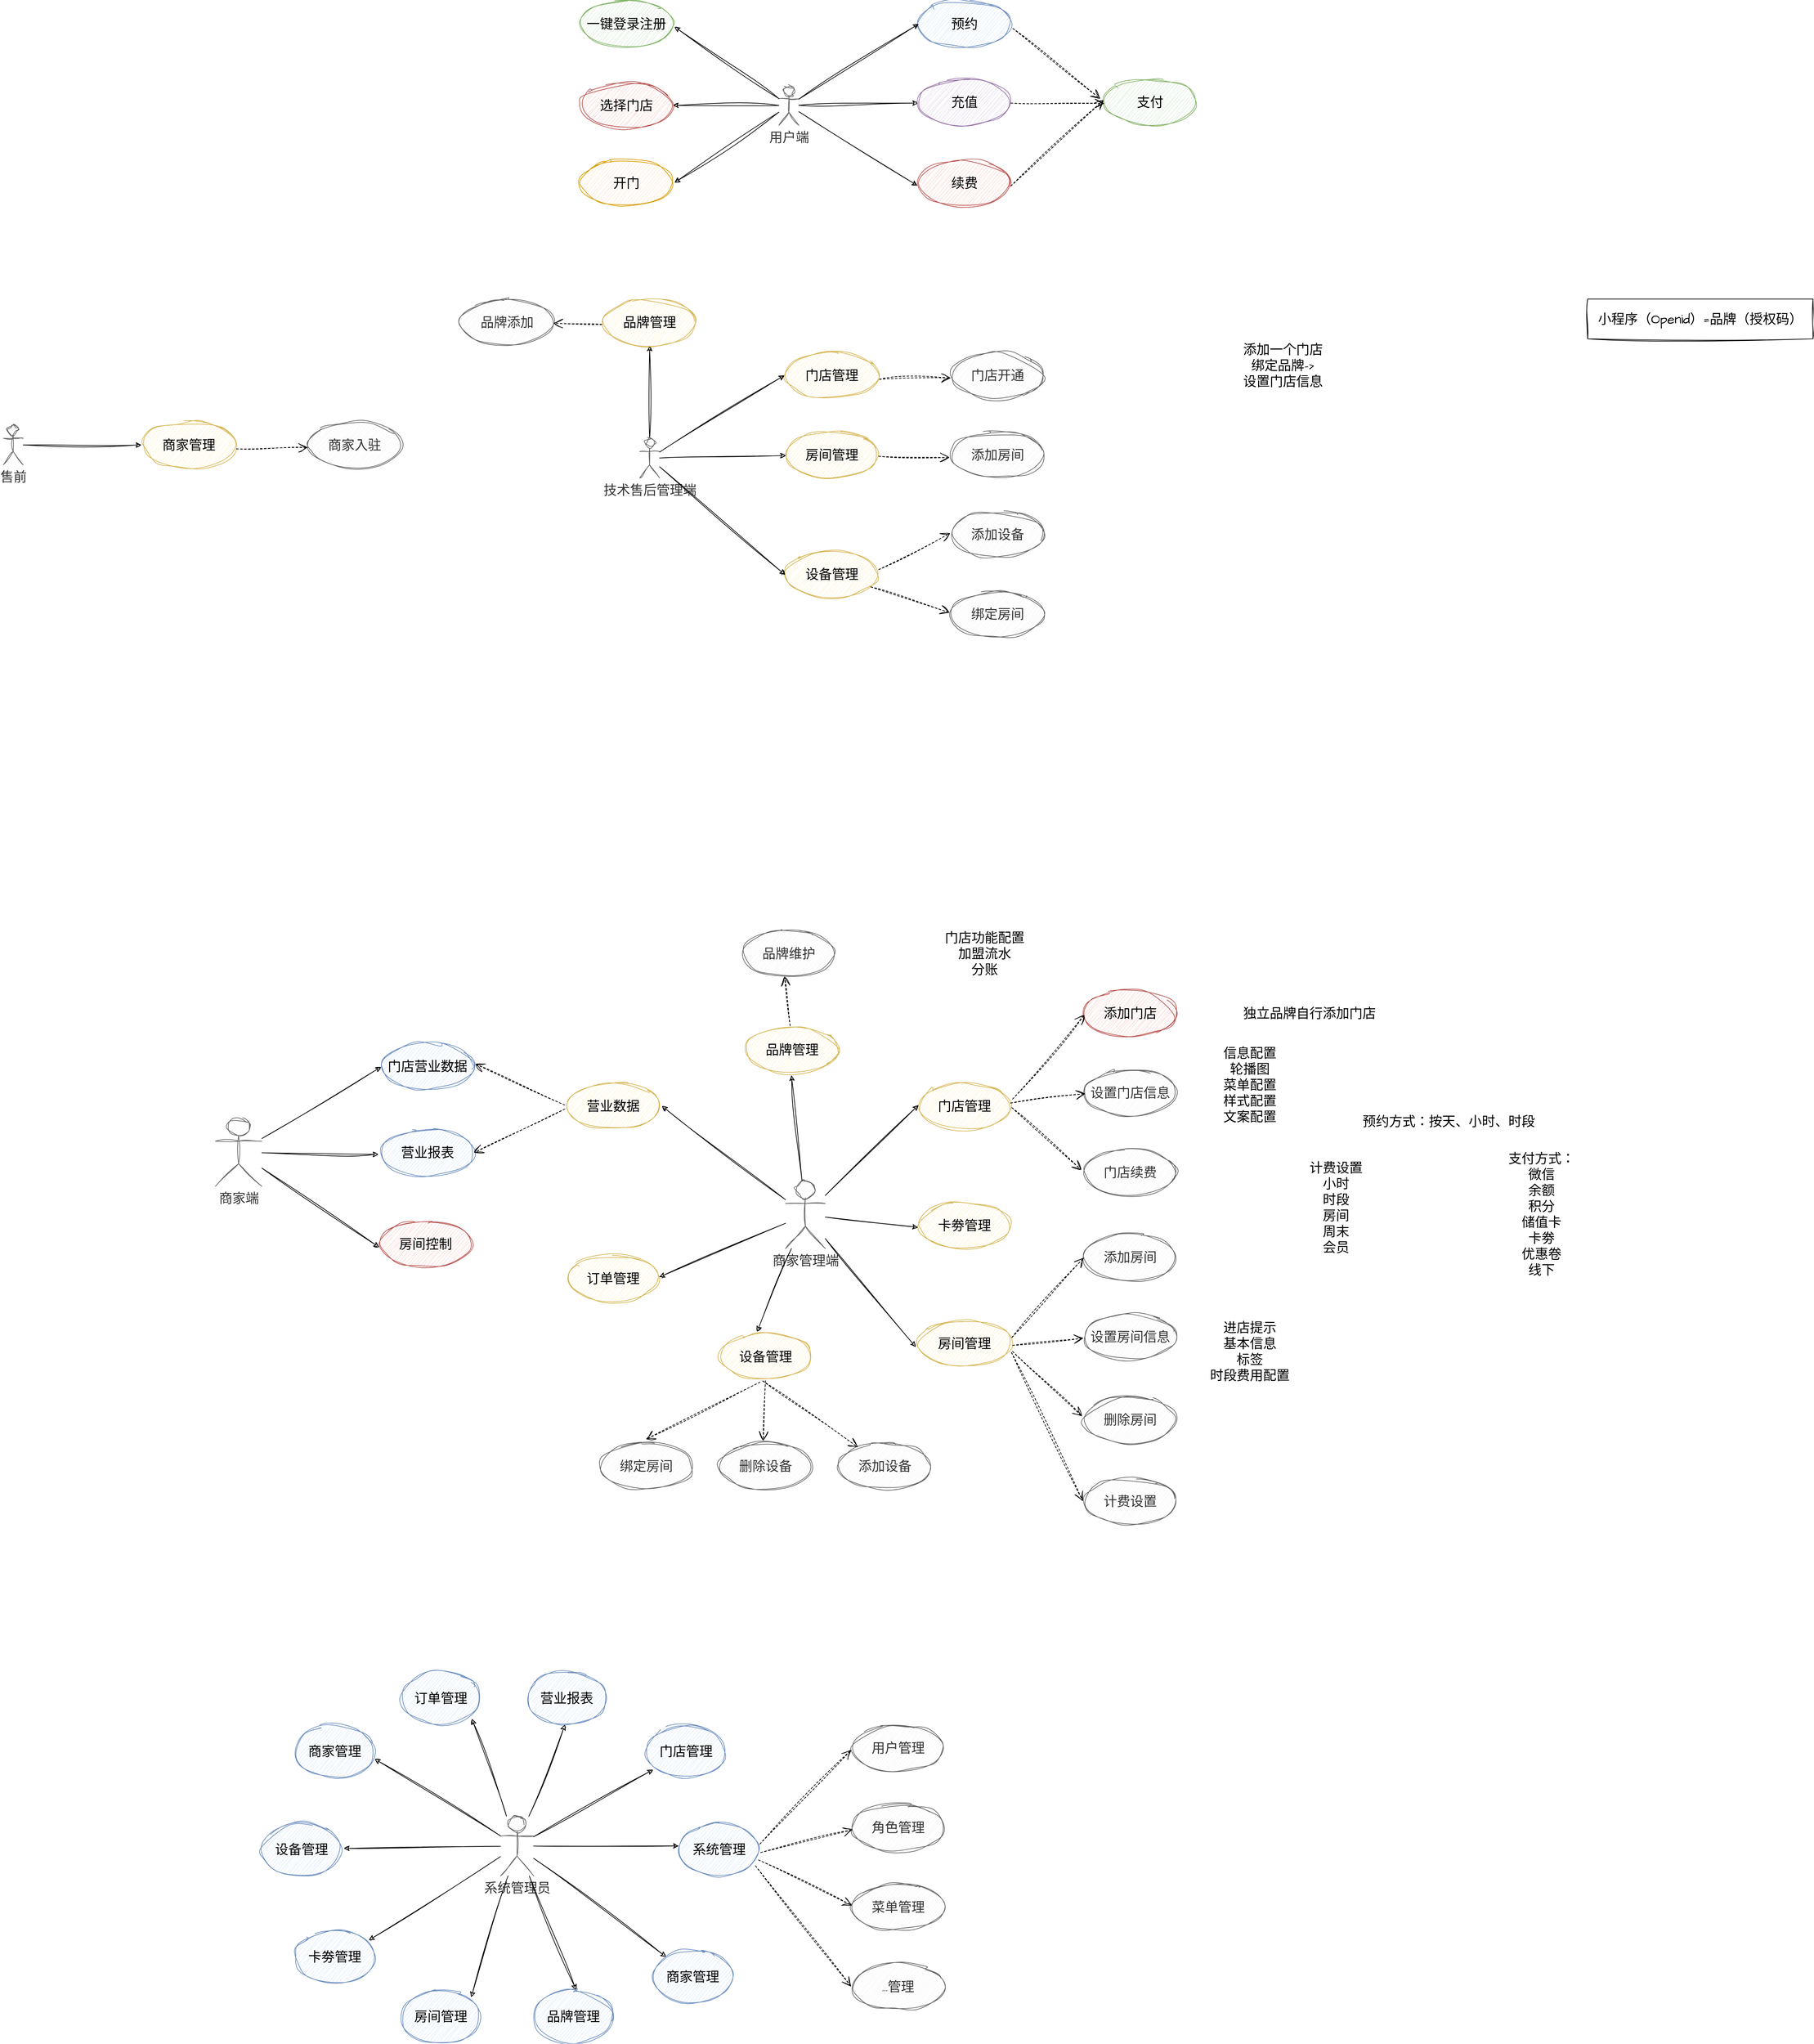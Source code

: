 <mxfile version="22.1.15" type="device">
  <diagram name="第 1 页" id="8raenebxMZbXHB4DPFVJ">
    <mxGraphModel dx="2892" dy="850" grid="1" gridSize="10" guides="1" tooltips="1" connect="0" arrows="1" fold="1" page="1" pageScale="1" pageWidth="827" pageHeight="1169" background="#ffffff" math="0" shadow="0">
      <root>
        <mxCell id="0" />
        <mxCell id="1" parent="0" />
        <mxCell id="zBp83v5MwMUTdgpoldUR-12" style="rounded=0;sketch=1;hachureGap=4;jiggle=2;curveFitting=1;orthogonalLoop=1;jettySize=auto;html=1;fontFamily=Architects Daughter;fontSource=https%3A%2F%2Ffonts.googleapis.com%2Fcss%3Ffamily%3DArchitects%2BDaughter;fontSize=16;" parent="1" source="zBp83v5MwMUTdgpoldUR-3" target="zBp83v5MwMUTdgpoldUR-7" edge="1">
          <mxGeometry relative="1" as="geometry" />
        </mxCell>
        <mxCell id="zBp83v5MwMUTdgpoldUR-65" style="edgeStyle=orthogonalEdgeStyle;rounded=0;sketch=1;hachureGap=4;jiggle=2;curveFitting=1;orthogonalLoop=1;jettySize=auto;html=1;fontFamily=Architects Daughter;fontSource=https%3A%2F%2Ffonts.googleapis.com%2Fcss%3Ffamily%3DArchitects%2BDaughter;fontSize=16;" parent="1" source="zBp83v5MwMUTdgpoldUR-3" target="zBp83v5MwMUTdgpoldUR-64" edge="1">
          <mxGeometry relative="1" as="geometry" />
        </mxCell>
        <mxCell id="zBp83v5MwMUTdgpoldUR-3" value="用户端" style="shape=umlActor;verticalLabelPosition=bottom;verticalAlign=top;html=1;sketch=1;hachureGap=4;jiggle=2;curveFitting=1;fontFamily=Architects Daughter;fontSource=https%3A%2F%2Ffonts.googleapis.com%2Fcss%3Ffamily%3DArchitects%2BDaughter;fontSize=20;fillColor=#f5f5f5;fontColor=#333333;strokeColor=#666666;" parent="1" vertex="1">
          <mxGeometry x="120" y="358" width="30" height="60" as="geometry" />
        </mxCell>
        <mxCell id="zBp83v5MwMUTdgpoldUR-6" value="预约" style="ellipse;whiteSpace=wrap;html=1;sketch=1;hachureGap=4;jiggle=2;curveFitting=1;fontFamily=Architects Daughter;fontSource=https%3A%2F%2Ffonts.googleapis.com%2Fcss%3Ffamily%3DArchitects%2BDaughter;fontSize=20;fillColor=#dae8fc;strokeColor=#6c8ebf;" parent="1" vertex="1">
          <mxGeometry x="330" y="230" width="140" height="70" as="geometry" />
        </mxCell>
        <mxCell id="zBp83v5MwMUTdgpoldUR-7" value="充值" style="ellipse;whiteSpace=wrap;html=1;sketch=1;hachureGap=4;jiggle=2;curveFitting=1;fontFamily=Architects Daughter;fontSource=https%3A%2F%2Ffonts.googleapis.com%2Fcss%3Ffamily%3DArchitects%2BDaughter;fontSize=20;fillColor=#e1d5e7;strokeColor=#9673a6;" parent="1" vertex="1">
          <mxGeometry x="330" y="348" width="140" height="70" as="geometry" />
        </mxCell>
        <mxCell id="zBp83v5MwMUTdgpoldUR-8" value="开门" style="ellipse;whiteSpace=wrap;html=1;sketch=1;hachureGap=4;jiggle=2;curveFitting=1;fontFamily=Architects Daughter;fontSource=https%3A%2F%2Ffonts.googleapis.com%2Fcss%3Ffamily%3DArchitects%2BDaughter;fontSize=20;fillColor=#ffe6cc;strokeColor=#d79b00;" parent="1" vertex="1">
          <mxGeometry x="-180" y="470" width="140" height="70" as="geometry" />
        </mxCell>
        <mxCell id="zBp83v5MwMUTdgpoldUR-9" value="续费" style="ellipse;whiteSpace=wrap;html=1;sketch=1;hachureGap=4;jiggle=2;curveFitting=1;fontFamily=Architects Daughter;fontSource=https%3A%2F%2Ffonts.googleapis.com%2Fcss%3Ffamily%3DArchitects%2BDaughter;fontSize=20;fillColor=#f8cecc;strokeColor=#b85450;" parent="1" vertex="1">
          <mxGeometry x="330" y="470" width="140" height="70" as="geometry" />
        </mxCell>
        <mxCell id="zBp83v5MwMUTdgpoldUR-10" value="支付" style="ellipse;whiteSpace=wrap;html=1;sketch=1;hachureGap=4;jiggle=2;curveFitting=1;fontFamily=Architects Daughter;fontSource=https%3A%2F%2Ffonts.googleapis.com%2Fcss%3Ffamily%3DArchitects%2BDaughter;fontSize=20;fillColor=#d5e8d4;strokeColor=#82b366;" parent="1" vertex="1">
          <mxGeometry x="610" y="348" width="140" height="70" as="geometry" />
        </mxCell>
        <mxCell id="zBp83v5MwMUTdgpoldUR-11" style="rounded=0;sketch=1;hachureGap=4;jiggle=2;curveFitting=1;orthogonalLoop=1;jettySize=auto;html=1;entryX=0.007;entryY=0.5;entryDx=0;entryDy=0;entryPerimeter=0;fontFamily=Architects Daughter;fontSource=https%3A%2F%2Ffonts.googleapis.com%2Fcss%3Ffamily%3DArchitects%2BDaughter;fontSize=16;" parent="1" source="zBp83v5MwMUTdgpoldUR-3" target="zBp83v5MwMUTdgpoldUR-6" edge="1">
          <mxGeometry relative="1" as="geometry" />
        </mxCell>
        <mxCell id="zBp83v5MwMUTdgpoldUR-13" style="rounded=0;sketch=1;hachureGap=4;jiggle=2;curveFitting=1;orthogonalLoop=1;jettySize=auto;html=1;entryX=1.018;entryY=0.493;entryDx=0;entryDy=0;entryPerimeter=0;fontFamily=Architects Daughter;fontSource=https%3A%2F%2Ffonts.googleapis.com%2Fcss%3Ffamily%3DArchitects%2BDaughter;fontSize=16;" parent="1" source="zBp83v5MwMUTdgpoldUR-3" target="zBp83v5MwMUTdgpoldUR-8" edge="1">
          <mxGeometry relative="1" as="geometry" />
        </mxCell>
        <mxCell id="zBp83v5MwMUTdgpoldUR-14" style="rounded=0;sketch=1;hachureGap=4;jiggle=2;curveFitting=1;orthogonalLoop=1;jettySize=auto;html=1;entryX=-0.007;entryY=0.557;entryDx=0;entryDy=0;entryPerimeter=0;fontFamily=Architects Daughter;fontSource=https%3A%2F%2Ffonts.googleapis.com%2Fcss%3Ffamily%3DArchitects%2BDaughter;fontSize=16;" parent="1" source="zBp83v5MwMUTdgpoldUR-3" target="zBp83v5MwMUTdgpoldUR-9" edge="1">
          <mxGeometry relative="1" as="geometry" />
        </mxCell>
        <mxCell id="zBp83v5MwMUTdgpoldUR-15" value="" style="endArrow=open;endSize=12;dashed=1;html=1;rounded=0;sketch=1;hachureGap=4;jiggle=2;curveFitting=1;fontFamily=Architects Daughter;fontSource=https%3A%2F%2Ffonts.googleapis.com%2Fcss%3Ffamily%3DArchitects%2BDaughter;fontSize=16;entryX=-0.036;entryY=0.429;entryDx=0;entryDy=0;entryPerimeter=0;exitX=1.021;exitY=0.6;exitDx=0;exitDy=0;exitPerimeter=0;" parent="1" source="zBp83v5MwMUTdgpoldUR-6" target="zBp83v5MwMUTdgpoldUR-10" edge="1">
          <mxGeometry width="160" relative="1" as="geometry">
            <mxPoint x="480" y="160" as="sourcePoint" />
            <mxPoint x="630" y="150" as="targetPoint" />
          </mxGeometry>
        </mxCell>
        <mxCell id="zBp83v5MwMUTdgpoldUR-17" value="" style="endArrow=open;endSize=12;dashed=1;html=1;rounded=0;sketch=1;hachureGap=4;jiggle=2;curveFitting=1;fontFamily=Architects Daughter;fontSource=https%3A%2F%2Ffonts.googleapis.com%2Fcss%3Ffamily%3DArchitects%2BDaughter;fontSize=16;entryX=0.007;entryY=0.529;entryDx=0;entryDy=0;entryPerimeter=0;" parent="1" target="zBp83v5MwMUTdgpoldUR-10" edge="1">
          <mxGeometry width="160" relative="1" as="geometry">
            <mxPoint x="470" y="384.5" as="sourcePoint" />
            <mxPoint x="580" y="260" as="targetPoint" />
          </mxGeometry>
        </mxCell>
        <mxCell id="zBp83v5MwMUTdgpoldUR-18" value="一键登录注册" style="ellipse;whiteSpace=wrap;html=1;sketch=1;hachureGap=4;jiggle=2;curveFitting=1;fontFamily=Architects Daughter;fontSource=https%3A%2F%2Ffonts.googleapis.com%2Fcss%3Ffamily%3DArchitects%2BDaughter;fontSize=20;fillColor=#d5e8d4;strokeColor=#82b366;" parent="1" vertex="1">
          <mxGeometry x="-180" y="230" width="140" height="70" as="geometry" />
        </mxCell>
        <mxCell id="zBp83v5MwMUTdgpoldUR-19" style="rounded=0;sketch=1;hachureGap=4;jiggle=2;curveFitting=1;orthogonalLoop=1;jettySize=auto;html=1;entryX=1.018;entryY=0.564;entryDx=0;entryDy=0;entryPerimeter=0;fontFamily=Architects Daughter;fontSource=https%3A%2F%2Ffonts.googleapis.com%2Fcss%3Ffamily%3DArchitects%2BDaughter;fontSize=16;" parent="1" source="zBp83v5MwMUTdgpoldUR-3" target="zBp83v5MwMUTdgpoldUR-18" edge="1">
          <mxGeometry relative="1" as="geometry" />
        </mxCell>
        <mxCell id="zBp83v5MwMUTdgpoldUR-20" value="" style="endArrow=open;endSize=12;dashed=1;html=1;rounded=0;sketch=1;hachureGap=4;jiggle=2;curveFitting=1;fontFamily=Architects Daughter;fontSource=https%3A%2F%2Ffonts.googleapis.com%2Fcss%3Ffamily%3DArchitects%2BDaughter;fontSize=16;entryX=0;entryY=0.457;entryDx=0;entryDy=0;entryPerimeter=0;" parent="1" target="zBp83v5MwMUTdgpoldUR-10" edge="1">
          <mxGeometry width="160" relative="1" as="geometry">
            <mxPoint x="470" y="509.5" as="sourcePoint" />
            <mxPoint x="601" y="440" as="targetPoint" />
          </mxGeometry>
        </mxCell>
        <mxCell id="zBp83v5MwMUTdgpoldUR-23" value="商家端" style="shape=umlActor;verticalLabelPosition=bottom;verticalAlign=top;html=1;sketch=1;hachureGap=4;jiggle=2;curveFitting=1;fontFamily=Architects Daughter;fontSource=https%3A%2F%2Ffonts.googleapis.com%2Fcss%3Ffamily%3DArchitects%2BDaughter;fontSize=20;fillColor=#f5f5f5;fontColor=#333333;strokeColor=#666666;" parent="1" vertex="1">
          <mxGeometry x="-730" y="1916" width="70" height="102" as="geometry" />
        </mxCell>
        <mxCell id="5fDDdlRVlFWuMGhj4j6F-64" style="edgeStyle=orthogonalEdgeStyle;rounded=0;sketch=1;hachureGap=4;jiggle=2;curveFitting=1;orthogonalLoop=1;jettySize=auto;html=1;fontFamily=Architects Daughter;fontSource=https%3A%2F%2Ffonts.googleapis.com%2Fcss%3Ffamily%3DArchitects%2BDaughter;fontSize=16;" edge="1" parent="1" source="zBp83v5MwMUTdgpoldUR-24" target="5fDDdlRVlFWuMGhj4j6F-63">
          <mxGeometry relative="1" as="geometry" />
        </mxCell>
        <mxCell id="zBp83v5MwMUTdgpoldUR-24" value="技术售后管理端" style="shape=umlActor;verticalLabelPosition=bottom;verticalAlign=top;html=1;sketch=1;hachureGap=4;jiggle=2;curveFitting=1;fontFamily=Architects Daughter;fontSource=https%3A%2F%2Ffonts.googleapis.com%2Fcss%3Ffamily%3DArchitects%2BDaughter;fontSize=20;fillColor=#f5f5f5;fontColor=#333333;strokeColor=#666666;" parent="1" vertex="1">
          <mxGeometry x="-90" y="890" width="30" height="60" as="geometry" />
        </mxCell>
        <mxCell id="zBp83v5MwMUTdgpoldUR-27" value="房间管理" style="ellipse;whiteSpace=wrap;html=1;sketch=1;hachureGap=4;jiggle=2;curveFitting=1;fontFamily=Architects Daughter;fontSource=https%3A%2F%2Ffonts.googleapis.com%2Fcss%3Ffamily%3DArchitects%2BDaughter;fontSize=20;fillColor=#fff2cc;strokeColor=#d6b656;" parent="1" vertex="1">
          <mxGeometry x="130" y="880" width="140" height="70" as="geometry" />
        </mxCell>
        <mxCell id="zBp83v5MwMUTdgpoldUR-28" value="门店管理" style="ellipse;whiteSpace=wrap;html=1;sketch=1;hachureGap=4;jiggle=2;curveFitting=1;fontFamily=Architects Daughter;fontSource=https%3A%2F%2Ffonts.googleapis.com%2Fcss%3Ffamily%3DArchitects%2BDaughter;fontSize=20;fillColor=#fff2cc;strokeColor=#d6b656;" parent="1" vertex="1">
          <mxGeometry x="130" y="760" width="140" height="70" as="geometry" />
        </mxCell>
        <mxCell id="zBp83v5MwMUTdgpoldUR-29" value="设备管理" style="ellipse;whiteSpace=wrap;html=1;sketch=1;hachureGap=4;jiggle=2;curveFitting=1;fontFamily=Architects Daughter;fontSource=https%3A%2F%2Ffonts.googleapis.com%2Fcss%3Ffamily%3DArchitects%2BDaughter;fontSize=20;fillColor=#fff2cc;strokeColor=#d6b656;" parent="1" vertex="1">
          <mxGeometry x="130" y="1060" width="140" height="70" as="geometry" />
        </mxCell>
        <mxCell id="zBp83v5MwMUTdgpoldUR-36" value="门店开通" style="ellipse;whiteSpace=wrap;html=1;sketch=1;hachureGap=4;jiggle=2;curveFitting=1;fontFamily=Architects Daughter;fontSource=https%3A%2F%2Ffonts.googleapis.com%2Fcss%3Ffamily%3DArchitects%2BDaughter;fontSize=20;fillColor=#f5f5f5;strokeColor=#666666;fontColor=#333333;" parent="1" vertex="1">
          <mxGeometry x="380" y="760" width="140" height="70" as="geometry" />
        </mxCell>
        <mxCell id="zBp83v5MwMUTdgpoldUR-40" value="添加房间" style="ellipse;whiteSpace=wrap;html=1;sketch=1;hachureGap=4;jiggle=2;curveFitting=1;fontFamily=Architects Daughter;fontSource=https%3A%2F%2Ffonts.googleapis.com%2Fcss%3Ffamily%3DArchitects%2BDaughter;fontSize=20;fillColor=#f5f5f5;strokeColor=#666666;fontColor=#333333;" parent="1" vertex="1">
          <mxGeometry x="380" y="880" width="140" height="70" as="geometry" />
        </mxCell>
        <mxCell id="zBp83v5MwMUTdgpoldUR-43" value="添加设备" style="ellipse;whiteSpace=wrap;html=1;sketch=1;hachureGap=4;jiggle=2;curveFitting=1;fontFamily=Architects Daughter;fontSource=https%3A%2F%2Ffonts.googleapis.com%2Fcss%3Ffamily%3DArchitects%2BDaughter;fontSize=20;fillColor=#f5f5f5;strokeColor=#666666;fontColor=#333333;" parent="1" vertex="1">
          <mxGeometry x="380" y="1000" width="140" height="70" as="geometry" />
        </mxCell>
        <mxCell id="zBp83v5MwMUTdgpoldUR-44" value="绑定房间" style="ellipse;whiteSpace=wrap;html=1;sketch=1;hachureGap=4;jiggle=2;curveFitting=1;fontFamily=Architects Daughter;fontSource=https%3A%2F%2Ffonts.googleapis.com%2Fcss%3Ffamily%3DArchitects%2BDaughter;fontSize=20;fillColor=#f5f5f5;strokeColor=#666666;fontColor=#333333;" parent="1" vertex="1">
          <mxGeometry x="380" y="1120" width="140" height="70" as="geometry" />
        </mxCell>
        <mxCell id="zBp83v5MwMUTdgpoldUR-45" value="" style="endArrow=open;endSize=12;dashed=1;html=1;rounded=0;sketch=1;hachureGap=4;jiggle=2;curveFitting=1;fontFamily=Architects Daughter;fontSource=https%3A%2F%2Ffonts.googleapis.com%2Fcss%3Ffamily%3DArchitects%2BDaughter;fontSize=16;entryX=-0.004;entryY=0.557;entryDx=0;entryDy=0;entryPerimeter=0;exitX=1.011;exitY=0.586;exitDx=0;exitDy=0;exitPerimeter=0;" parent="1" source="zBp83v5MwMUTdgpoldUR-28" target="zBp83v5MwMUTdgpoldUR-36" edge="1">
          <mxGeometry width="160" relative="1" as="geometry">
            <mxPoint x="270" y="797" as="sourcePoint" />
            <mxPoint x="402" y="903" as="targetPoint" />
          </mxGeometry>
        </mxCell>
        <mxCell id="zBp83v5MwMUTdgpoldUR-46" value="" style="endArrow=open;endSize=12;dashed=1;html=1;rounded=0;sketch=1;hachureGap=4;jiggle=2;curveFitting=1;fontFamily=Architects Daughter;fontSource=https%3A%2F%2Ffonts.googleapis.com%2Fcss%3Ffamily%3DArchitects%2BDaughter;fontSize=16;entryX=-0.018;entryY=0.557;entryDx=0;entryDy=0;entryPerimeter=0;exitX=1.004;exitY=0.529;exitDx=0;exitDy=0;exitPerimeter=0;" parent="1" source="zBp83v5MwMUTdgpoldUR-27" target="zBp83v5MwMUTdgpoldUR-40" edge="1">
          <mxGeometry width="160" relative="1" as="geometry">
            <mxPoint x="280" y="900" as="sourcePoint" />
            <mxPoint x="377" y="914" as="targetPoint" />
          </mxGeometry>
        </mxCell>
        <mxCell id="zBp83v5MwMUTdgpoldUR-47" value="" style="endArrow=open;endSize=12;dashed=1;html=1;rounded=0;sketch=1;hachureGap=4;jiggle=2;curveFitting=1;fontFamily=Architects Daughter;fontSource=https%3A%2F%2Ffonts.googleapis.com%2Fcss%3Ffamily%3DArchitects%2BDaughter;fontSize=16;entryX=-0.011;entryY=0.471;entryDx=0;entryDy=0;entryPerimeter=0;exitX=1.004;exitY=0.4;exitDx=0;exitDy=0;exitPerimeter=0;" parent="1" source="zBp83v5MwMUTdgpoldUR-29" target="zBp83v5MwMUTdgpoldUR-43" edge="1">
          <mxGeometry width="160" relative="1" as="geometry">
            <mxPoint x="281" y="927" as="sourcePoint" />
            <mxPoint x="387" y="929" as="targetPoint" />
          </mxGeometry>
        </mxCell>
        <mxCell id="zBp83v5MwMUTdgpoldUR-48" value="" style="endArrow=open;endSize=12;dashed=1;html=1;rounded=0;sketch=1;hachureGap=4;jiggle=2;curveFitting=1;fontFamily=Architects Daughter;fontSource=https%3A%2F%2Ffonts.googleapis.com%2Fcss%3Ffamily%3DArchitects%2BDaughter;fontSize=16;entryX=-0.018;entryY=0.471;entryDx=0;entryDy=0;entryPerimeter=0;" parent="1" source="zBp83v5MwMUTdgpoldUR-29" target="zBp83v5MwMUTdgpoldUR-44" edge="1">
          <mxGeometry width="160" relative="1" as="geometry">
            <mxPoint x="281" y="1098" as="sourcePoint" />
            <mxPoint x="388" y="1043" as="targetPoint" />
          </mxGeometry>
        </mxCell>
        <mxCell id="zBp83v5MwMUTdgpoldUR-49" style="rounded=0;sketch=1;hachureGap=4;jiggle=2;curveFitting=1;orthogonalLoop=1;jettySize=auto;html=1;entryX=-0.011;entryY=0.5;entryDx=0;entryDy=0;entryPerimeter=0;fontFamily=Architects Daughter;fontSource=https%3A%2F%2Ffonts.googleapis.com%2Fcss%3Ffamily%3DArchitects%2BDaughter;fontSize=16;" parent="1" source="zBp83v5MwMUTdgpoldUR-24" target="zBp83v5MwMUTdgpoldUR-28" edge="1">
          <mxGeometry relative="1" as="geometry" />
        </mxCell>
        <mxCell id="zBp83v5MwMUTdgpoldUR-50" style="rounded=0;sketch=1;hachureGap=4;jiggle=2;curveFitting=1;orthogonalLoop=1;jettySize=auto;html=1;entryX=0.004;entryY=0.514;entryDx=0;entryDy=0;entryPerimeter=0;fontFamily=Architects Daughter;fontSource=https%3A%2F%2Ffonts.googleapis.com%2Fcss%3Ffamily%3DArchitects%2BDaughter;fontSize=16;" parent="1" source="zBp83v5MwMUTdgpoldUR-24" target="zBp83v5MwMUTdgpoldUR-27" edge="1">
          <mxGeometry relative="1" as="geometry" />
        </mxCell>
        <mxCell id="zBp83v5MwMUTdgpoldUR-51" style="rounded=0;sketch=1;hachureGap=4;jiggle=2;curveFitting=1;orthogonalLoop=1;jettySize=auto;html=1;entryX=-0.004;entryY=0.514;entryDx=0;entryDy=0;entryPerimeter=0;fontFamily=Architects Daughter;fontSource=https%3A%2F%2Ffonts.googleapis.com%2Fcss%3Ffamily%3DArchitects%2BDaughter;fontSize=16;" parent="1" source="zBp83v5MwMUTdgpoldUR-24" target="zBp83v5MwMUTdgpoldUR-29" edge="1">
          <mxGeometry relative="1" as="geometry" />
        </mxCell>
        <mxCell id="zBp83v5MwMUTdgpoldUR-55" value="房间管理" style="ellipse;whiteSpace=wrap;html=1;sketch=1;hachureGap=4;jiggle=2;curveFitting=1;fontFamily=Architects Daughter;fontSource=https%3A%2F%2Ffonts.googleapis.com%2Fcss%3Ffamily%3DArchitects%2BDaughter;fontSize=20;fillColor=#fff2cc;strokeColor=#d6b656;" parent="1" vertex="1">
          <mxGeometry x="330" y="2220" width="140" height="70" as="geometry" />
        </mxCell>
        <mxCell id="zBp83v5MwMUTdgpoldUR-56" value="门店管理" style="ellipse;whiteSpace=wrap;html=1;sketch=1;hachureGap=4;jiggle=2;curveFitting=1;fontFamily=Architects Daughter;fontSource=https%3A%2F%2Ffonts.googleapis.com%2Fcss%3Ffamily%3DArchitects%2BDaughter;fontSize=20;fillColor=#fff2cc;strokeColor=#d6b656;" parent="1" vertex="1">
          <mxGeometry x="330" y="1862" width="140" height="70" as="geometry" />
        </mxCell>
        <mxCell id="zBp83v5MwMUTdgpoldUR-58" value="设置门店信息" style="ellipse;whiteSpace=wrap;html=1;sketch=1;hachureGap=4;jiggle=2;curveFitting=1;fontFamily=Architects Daughter;fontSource=https%3A%2F%2Ffonts.googleapis.com%2Fcss%3Ffamily%3DArchitects%2BDaughter;fontSize=20;fillColor=#f5f5f5;strokeColor=#666666;fontColor=#333333;" parent="1" vertex="1">
          <mxGeometry x="580" y="1842" width="140" height="70" as="geometry" />
        </mxCell>
        <mxCell id="zBp83v5MwMUTdgpoldUR-59" value="门店续费" style="ellipse;whiteSpace=wrap;html=1;sketch=1;hachureGap=4;jiggle=2;curveFitting=1;fontFamily=Architects Daughter;fontSource=https%3A%2F%2Ffonts.googleapis.com%2Fcss%3Ffamily%3DArchitects%2BDaughter;fontSize=20;fillColor=#f5f5f5;strokeColor=#666666;fontColor=#333333;" parent="1" vertex="1">
          <mxGeometry x="580" y="1962" width="140" height="70" as="geometry" />
        </mxCell>
        <mxCell id="zBp83v5MwMUTdgpoldUR-60" value="添加房间" style="ellipse;whiteSpace=wrap;html=1;sketch=1;hachureGap=4;jiggle=2;curveFitting=1;fontFamily=Architects Daughter;fontSource=https%3A%2F%2Ffonts.googleapis.com%2Fcss%3Ffamily%3DArchitects%2BDaughter;fontSize=20;fillColor=#f5f5f5;strokeColor=#666666;fontColor=#333333;" parent="1" vertex="1">
          <mxGeometry x="580" y="2090" width="140" height="70" as="geometry" />
        </mxCell>
        <mxCell id="zBp83v5MwMUTdgpoldUR-61" value="删除房间" style="ellipse;whiteSpace=wrap;html=1;sketch=1;hachureGap=4;jiggle=2;curveFitting=1;fontFamily=Architects Daughter;fontSource=https%3A%2F%2Ffonts.googleapis.com%2Fcss%3Ffamily%3DArchitects%2BDaughter;fontSize=20;fillColor=#f5f5f5;strokeColor=#666666;fontColor=#333333;" parent="1" vertex="1">
          <mxGeometry x="580" y="2335" width="140" height="70" as="geometry" />
        </mxCell>
        <mxCell id="zBp83v5MwMUTdgpoldUR-62" value="设置房间信息" style="ellipse;whiteSpace=wrap;html=1;sketch=1;hachureGap=4;jiggle=2;curveFitting=1;fontFamily=Architects Daughter;fontSource=https%3A%2F%2Ffonts.googleapis.com%2Fcss%3Ffamily%3DArchitects%2BDaughter;fontSize=20;fillColor=#f5f5f5;strokeColor=#666666;fontColor=#333333;" parent="1" vertex="1">
          <mxGeometry x="580" y="2210" width="140" height="70" as="geometry" />
        </mxCell>
        <mxCell id="zBp83v5MwMUTdgpoldUR-63" value="营业数据" style="ellipse;whiteSpace=wrap;html=1;sketch=1;hachureGap=4;jiggle=2;curveFitting=1;fontFamily=Architects Daughter;fontSource=https%3A%2F%2Ffonts.googleapis.com%2Fcss%3Ffamily%3DArchitects%2BDaughter;fontSize=20;fillColor=#fff2cc;strokeColor=#d6b656;" parent="1" vertex="1">
          <mxGeometry x="-200" y="1862" width="140" height="70" as="geometry" />
        </mxCell>
        <mxCell id="zBp83v5MwMUTdgpoldUR-64" value="选择门店" style="ellipse;whiteSpace=wrap;html=1;sketch=1;hachureGap=4;jiggle=2;curveFitting=1;fontFamily=Architects Daughter;fontSource=https%3A%2F%2Ffonts.googleapis.com%2Fcss%3Ffamily%3DArchitects%2BDaughter;fontSize=20;fillColor=#f8cecc;strokeColor=#b85450;" parent="1" vertex="1">
          <mxGeometry x="-180" y="353" width="140" height="70" as="geometry" />
        </mxCell>
        <mxCell id="zBp83v5MwMUTdgpoldUR-66" value="设备管理" style="ellipse;whiteSpace=wrap;html=1;sketch=1;hachureGap=4;jiggle=2;curveFitting=1;fontFamily=Architects Daughter;fontSource=https%3A%2F%2Ffonts.googleapis.com%2Fcss%3Ffamily%3DArchitects%2BDaughter;fontSize=20;fillColor=#fff2cc;strokeColor=#d6b656;" parent="1" vertex="1">
          <mxGeometry x="30" y="2240" width="140" height="70" as="geometry" />
        </mxCell>
        <mxCell id="zBp83v5MwMUTdgpoldUR-67" value="添加设备" style="ellipse;whiteSpace=wrap;html=1;sketch=1;hachureGap=4;jiggle=2;curveFitting=1;fontFamily=Architects Daughter;fontSource=https%3A%2F%2Ffonts.googleapis.com%2Fcss%3Ffamily%3DArchitects%2BDaughter;fontSize=20;fillColor=#f5f5f5;strokeColor=#666666;fontColor=#333333;" parent="1" vertex="1">
          <mxGeometry x="210" y="2405" width="140" height="70" as="geometry" />
        </mxCell>
        <mxCell id="zBp83v5MwMUTdgpoldUR-68" value="绑定房间" style="ellipse;whiteSpace=wrap;html=1;sketch=1;hachureGap=4;jiggle=2;curveFitting=1;fontFamily=Architects Daughter;fontSource=https%3A%2F%2Ffonts.googleapis.com%2Fcss%3Ffamily%3DArchitects%2BDaughter;fontSize=20;fillColor=#f5f5f5;strokeColor=#666666;fontColor=#333333;" parent="1" vertex="1">
          <mxGeometry x="-150" y="2405" width="140" height="70" as="geometry" />
        </mxCell>
        <mxCell id="zBp83v5MwMUTdgpoldUR-69" value="" style="endArrow=open;endSize=12;dashed=1;html=1;rounded=0;sketch=1;hachureGap=4;jiggle=2;curveFitting=1;fontFamily=Architects Daughter;fontSource=https%3A%2F%2Ffonts.googleapis.com%2Fcss%3Ffamily%3DArchitects%2BDaughter;fontSize=16;exitX=0.468;exitY=1.021;exitDx=0;exitDy=0;exitPerimeter=0;" parent="1" source="zBp83v5MwMUTdgpoldUR-66" target="zBp83v5MwMUTdgpoldUR-67" edge="1">
          <mxGeometry width="160" relative="1" as="geometry">
            <mxPoint x="571" y="2389" as="sourcePoint" />
            <mxPoint x="677" y="2391" as="targetPoint" />
          </mxGeometry>
        </mxCell>
        <mxCell id="zBp83v5MwMUTdgpoldUR-70" value="" style="endArrow=open;endSize=12;dashed=1;html=1;rounded=0;sketch=1;hachureGap=4;jiggle=2;curveFitting=1;fontFamily=Architects Daughter;fontSource=https%3A%2F%2Ffonts.googleapis.com%2Fcss%3Ffamily%3DArchitects%2BDaughter;fontSize=16;entryX=0.496;entryY=-0.079;entryDx=0;entryDy=0;entryPerimeter=0;exitX=0.439;exitY=1.05;exitDx=0;exitDy=0;exitPerimeter=0;" parent="1" source="zBp83v5MwMUTdgpoldUR-66" target="zBp83v5MwMUTdgpoldUR-68" edge="1">
          <mxGeometry width="160" relative="1" as="geometry">
            <mxPoint x="398.04" y="2414.03" as="sourcePoint" />
            <mxPoint x="250.0" y="2512" as="targetPoint" />
          </mxGeometry>
        </mxCell>
        <mxCell id="zBp83v5MwMUTdgpoldUR-72" value="进店提示&lt;br&gt;基本信息&lt;br&gt;标签&lt;br&gt;时段费用配置" style="text;html=1;align=center;verticalAlign=middle;resizable=0;points=[];autosize=1;strokeColor=none;fillColor=none;fontSize=20;fontFamily=Architects Daughter;" parent="1" vertex="1">
          <mxGeometry x="760" y="2212" width="140" height="110" as="geometry" />
        </mxCell>
        <mxCell id="zBp83v5MwMUTdgpoldUR-73" value="订单管理" style="ellipse;whiteSpace=wrap;html=1;sketch=1;hachureGap=4;jiggle=2;curveFitting=1;fontFamily=Architects Daughter;fontSource=https%3A%2F%2Ffonts.googleapis.com%2Fcss%3Ffamily%3DArchitects%2BDaughter;fontSize=20;fillColor=#fff2cc;strokeColor=#d6b656;" parent="1" vertex="1">
          <mxGeometry x="-200" y="2122" width="140" height="70" as="geometry" />
        </mxCell>
        <mxCell id="zBp83v5MwMUTdgpoldUR-75" value="添加门店" style="ellipse;whiteSpace=wrap;html=1;sketch=1;hachureGap=4;jiggle=2;curveFitting=1;fontFamily=Architects Daughter;fontSource=https%3A%2F%2Ffonts.googleapis.com%2Fcss%3Ffamily%3DArchitects%2BDaughter;fontSize=20;fillColor=#f8cecc;strokeColor=#b85450;" parent="1" vertex="1">
          <mxGeometry x="580" y="1722" width="140" height="70" as="geometry" />
        </mxCell>
        <mxCell id="zBp83v5MwMUTdgpoldUR-79" value="门店营业数据" style="ellipse;whiteSpace=wrap;html=1;sketch=1;hachureGap=4;jiggle=2;curveFitting=1;fontFamily=Architects Daughter;fontSource=https%3A%2F%2Ffonts.googleapis.com%2Fcss%3Ffamily%3DArchitects%2BDaughter;fontSize=20;fillColor=#dae8fc;strokeColor=#6c8ebf;" parent="1" vertex="1">
          <mxGeometry x="-480" y="1802" width="140" height="70" as="geometry" />
        </mxCell>
        <mxCell id="5fDDdlRVlFWuMGhj4j6F-1" value="营业报表" style="ellipse;whiteSpace=wrap;html=1;sketch=1;hachureGap=4;jiggle=2;curveFitting=1;fontFamily=Architects Daughter;fontSource=https%3A%2F%2Ffonts.googleapis.com%2Fcss%3Ffamily%3DArchitects%2BDaughter;fontSize=20;fillColor=#dae8fc;strokeColor=#6c8ebf;" vertex="1" parent="1">
          <mxGeometry x="-480" y="1932" width="140" height="70" as="geometry" />
        </mxCell>
        <mxCell id="5fDDdlRVlFWuMGhj4j6F-3" value="房间控制" style="ellipse;whiteSpace=wrap;html=1;sketch=1;hachureGap=4;jiggle=2;curveFitting=1;fontFamily=Architects Daughter;fontSource=https%3A%2F%2Ffonts.googleapis.com%2Fcss%3Ffamily%3DArchitects%2BDaughter;fontSize=20;fillColor=#f8cecc;strokeColor=#b85450;" vertex="1" parent="1">
          <mxGeometry x="-483" y="2070" width="140" height="70" as="geometry" />
        </mxCell>
        <mxCell id="5fDDdlRVlFWuMGhj4j6F-4" value="商家管理端" style="shape=umlActor;verticalLabelPosition=bottom;verticalAlign=top;html=1;sketch=1;hachureGap=4;jiggle=2;curveFitting=1;fontFamily=Architects Daughter;fontSource=https%3A%2F%2Ffonts.googleapis.com%2Fcss%3Ffamily%3DArchitects%2BDaughter;fontSize=20;fillColor=#f5f5f5;fontColor=#333333;strokeColor=#666666;" vertex="1" parent="1">
          <mxGeometry x="130" y="2010" width="60" height="102" as="geometry" />
        </mxCell>
        <mxCell id="5fDDdlRVlFWuMGhj4j6F-5" style="rounded=0;sketch=1;hachureGap=4;jiggle=2;curveFitting=1;orthogonalLoop=1;jettySize=auto;html=1;entryX=0;entryY=0.514;entryDx=0;entryDy=0;entryPerimeter=0;fontFamily=Architects Daughter;fontSource=https%3A%2F%2Ffonts.googleapis.com%2Fcss%3Ffamily%3DArchitects%2BDaughter;fontSize=16;" edge="1" parent="1" source="zBp83v5MwMUTdgpoldUR-23" target="zBp83v5MwMUTdgpoldUR-79">
          <mxGeometry relative="1" as="geometry" />
        </mxCell>
        <mxCell id="5fDDdlRVlFWuMGhj4j6F-6" style="rounded=0;sketch=1;hachureGap=4;jiggle=2;curveFitting=1;orthogonalLoop=1;jettySize=auto;html=1;entryX=-0.029;entryY=0.543;entryDx=0;entryDy=0;entryPerimeter=0;fontFamily=Architects Daughter;fontSource=https%3A%2F%2Ffonts.googleapis.com%2Fcss%3Ffamily%3DArchitects%2BDaughter;fontSize=16;" edge="1" parent="1" source="zBp83v5MwMUTdgpoldUR-23" target="5fDDdlRVlFWuMGhj4j6F-1">
          <mxGeometry relative="1" as="geometry" />
        </mxCell>
        <mxCell id="5fDDdlRVlFWuMGhj4j6F-7" style="rounded=0;sketch=1;hachureGap=4;jiggle=2;curveFitting=1;orthogonalLoop=1;jettySize=auto;html=1;entryX=0;entryY=0.571;entryDx=0;entryDy=0;entryPerimeter=0;fontFamily=Architects Daughter;fontSource=https%3A%2F%2Ffonts.googleapis.com%2Fcss%3Ffamily%3DArchitects%2BDaughter;fontSize=16;" edge="1" parent="1" source="zBp83v5MwMUTdgpoldUR-23" target="5fDDdlRVlFWuMGhj4j6F-3">
          <mxGeometry relative="1" as="geometry" />
        </mxCell>
        <mxCell id="5fDDdlRVlFWuMGhj4j6F-10" value="" style="endArrow=open;endSize=12;dashed=1;html=1;rounded=0;sketch=1;hachureGap=4;jiggle=2;curveFitting=1;fontFamily=Architects Daughter;fontSource=https%3A%2F%2Ffonts.googleapis.com%2Fcss%3Ffamily%3DArchitects%2BDaughter;fontSize=16;entryX=1.014;entryY=0.45;entryDx=0;entryDy=0;entryPerimeter=0;exitX=-0.021;exitY=0.479;exitDx=0;exitDy=0;exitPerimeter=0;" edge="1" parent="1" source="zBp83v5MwMUTdgpoldUR-63" target="zBp83v5MwMUTdgpoldUR-79">
          <mxGeometry width="160" relative="1" as="geometry">
            <mxPoint x="-298" y="1763" as="sourcePoint" />
            <mxPoint x="-180" y="1802" as="targetPoint" />
          </mxGeometry>
        </mxCell>
        <mxCell id="5fDDdlRVlFWuMGhj4j6F-11" value="" style="endArrow=open;endSize=12;dashed=1;html=1;rounded=0;sketch=1;hachureGap=4;jiggle=2;curveFitting=1;fontFamily=Architects Daughter;fontSource=https%3A%2F%2Ffonts.googleapis.com%2Fcss%3Ffamily%3DArchitects%2BDaughter;fontSize=16;entryX=1;entryY=0.507;entryDx=0;entryDy=0;entryPerimeter=0;exitX=-0.021;exitY=0.564;exitDx=0;exitDy=0;exitPerimeter=0;" edge="1" parent="1" source="zBp83v5MwMUTdgpoldUR-63" target="5fDDdlRVlFWuMGhj4j6F-1">
          <mxGeometry width="160" relative="1" as="geometry">
            <mxPoint x="-193" y="1906" as="sourcePoint" />
            <mxPoint x="-328" y="1844" as="targetPoint" />
          </mxGeometry>
        </mxCell>
        <mxCell id="5fDDdlRVlFWuMGhj4j6F-12" style="rounded=0;sketch=1;hachureGap=4;jiggle=2;curveFitting=1;orthogonalLoop=1;jettySize=auto;html=1;entryX=1.025;entryY=0.5;entryDx=0;entryDy=0;entryPerimeter=0;fontFamily=Architects Daughter;fontSource=https%3A%2F%2Ffonts.googleapis.com%2Fcss%3Ffamily%3DArchitects%2BDaughter;fontSize=16;" edge="1" parent="1" source="5fDDdlRVlFWuMGhj4j6F-4" target="zBp83v5MwMUTdgpoldUR-63">
          <mxGeometry relative="1" as="geometry" />
        </mxCell>
        <mxCell id="5fDDdlRVlFWuMGhj4j6F-13" style="rounded=0;sketch=1;hachureGap=4;jiggle=2;curveFitting=1;orthogonalLoop=1;jettySize=auto;html=1;entryX=0.996;entryY=0.471;entryDx=0;entryDy=0;entryPerimeter=0;fontFamily=Architects Daughter;fontSource=https%3A%2F%2Ffonts.googleapis.com%2Fcss%3Ffamily%3DArchitects%2BDaughter;fontSize=16;" edge="1" parent="1" source="5fDDdlRVlFWuMGhj4j6F-4" target="zBp83v5MwMUTdgpoldUR-73">
          <mxGeometry relative="1" as="geometry" />
        </mxCell>
        <mxCell id="5fDDdlRVlFWuMGhj4j6F-15" style="rounded=0;sketch=1;hachureGap=4;jiggle=2;curveFitting=1;orthogonalLoop=1;jettySize=auto;html=1;entryX=0.004;entryY=0.479;entryDx=0;entryDy=0;entryPerimeter=0;fontFamily=Architects Daughter;fontSource=https%3A%2F%2Ffonts.googleapis.com%2Fcss%3Ffamily%3DArchitects%2BDaughter;fontSize=16;" edge="1" parent="1" source="5fDDdlRVlFWuMGhj4j6F-4" target="zBp83v5MwMUTdgpoldUR-56">
          <mxGeometry relative="1" as="geometry" />
        </mxCell>
        <mxCell id="5fDDdlRVlFWuMGhj4j6F-16" style="rounded=0;sketch=1;hachureGap=4;jiggle=2;curveFitting=1;orthogonalLoop=1;jettySize=auto;html=1;entryX=-0.025;entryY=0.579;entryDx=0;entryDy=0;entryPerimeter=0;fontFamily=Architects Daughter;fontSource=https%3A%2F%2Ffonts.googleapis.com%2Fcss%3Ffamily%3DArchitects%2BDaughter;fontSize=16;" edge="1" parent="1" source="5fDDdlRVlFWuMGhj4j6F-4" target="zBp83v5MwMUTdgpoldUR-55">
          <mxGeometry relative="1" as="geometry" />
        </mxCell>
        <mxCell id="5fDDdlRVlFWuMGhj4j6F-17" style="rounded=0;sketch=1;hachureGap=4;jiggle=2;curveFitting=1;orthogonalLoop=1;jettySize=auto;html=1;entryX=0.407;entryY=-0.036;entryDx=0;entryDy=0;entryPerimeter=0;fontFamily=Architects Daughter;fontSource=https%3A%2F%2Ffonts.googleapis.com%2Fcss%3Ffamily%3DArchitects%2BDaughter;fontSize=16;" edge="1" parent="1" source="5fDDdlRVlFWuMGhj4j6F-4" target="zBp83v5MwMUTdgpoldUR-66">
          <mxGeometry relative="1" as="geometry" />
        </mxCell>
        <mxCell id="5fDDdlRVlFWuMGhj4j6F-18" value="" style="endArrow=open;endSize=12;dashed=1;html=1;rounded=0;sketch=1;hachureGap=4;jiggle=2;curveFitting=1;fontFamily=Architects Daughter;fontSource=https%3A%2F%2Ffonts.googleapis.com%2Fcss%3Ffamily%3DArchitects%2BDaughter;fontSize=16;entryX=0.004;entryY=0.536;entryDx=0;entryDy=0;entryPerimeter=0;exitX=1.018;exitY=0.35;exitDx=0;exitDy=0;exitPerimeter=0;" edge="1" parent="1" source="zBp83v5MwMUTdgpoldUR-56" target="zBp83v5MwMUTdgpoldUR-75">
          <mxGeometry width="160" relative="1" as="geometry">
            <mxPoint x="460" y="1772" as="sourcePoint" />
            <mxPoint x="578" y="1811" as="targetPoint" />
          </mxGeometry>
        </mxCell>
        <mxCell id="5fDDdlRVlFWuMGhj4j6F-19" value="" style="endArrow=open;endSize=12;dashed=1;html=1;rounded=0;sketch=1;hachureGap=4;jiggle=2;curveFitting=1;fontFamily=Architects Daughter;fontSource=https%3A%2F%2Ffonts.googleapis.com%2Fcss%3Ffamily%3DArchitects%2BDaughter;fontSize=16;entryX=0.018;entryY=0.521;entryDx=0;entryDy=0;entryPerimeter=0;exitX=0.996;exitY=0.436;exitDx=0;exitDy=0;exitPerimeter=0;" edge="1" parent="1" source="zBp83v5MwMUTdgpoldUR-56" target="zBp83v5MwMUTdgpoldUR-58">
          <mxGeometry width="160" relative="1" as="geometry">
            <mxPoint x="483" y="1897" as="sourcePoint" />
            <mxPoint x="591" y="1770" as="targetPoint" />
          </mxGeometry>
        </mxCell>
        <mxCell id="5fDDdlRVlFWuMGhj4j6F-20" value="" style="endArrow=open;endSize=12;dashed=1;html=1;rounded=0;sketch=1;hachureGap=4;jiggle=2;curveFitting=1;fontFamily=Architects Daughter;fontSource=https%3A%2F%2Ffonts.googleapis.com%2Fcss%3Ffamily%3DArchitects%2BDaughter;fontSize=16;entryX=-0.025;entryY=0.45;entryDx=0;entryDy=0;entryPerimeter=0;exitX=1.011;exitY=0.536;exitDx=0;exitDy=0;exitPerimeter=0;" edge="1" parent="1" source="zBp83v5MwMUTdgpoldUR-56" target="zBp83v5MwMUTdgpoldUR-59">
          <mxGeometry width="160" relative="1" as="geometry">
            <mxPoint x="479" y="1903" as="sourcePoint" />
            <mxPoint x="593" y="1888" as="targetPoint" />
          </mxGeometry>
        </mxCell>
        <mxCell id="5fDDdlRVlFWuMGhj4j6F-21" value="" style="endArrow=open;endSize=12;dashed=1;html=1;rounded=0;sketch=1;hachureGap=4;jiggle=2;curveFitting=1;fontFamily=Architects Daughter;fontSource=https%3A%2F%2Ffonts.googleapis.com%2Fcss%3Ffamily%3DArchitects%2BDaughter;fontSize=16;entryX=0;entryY=0.514;entryDx=0;entryDy=0;entryPerimeter=0;exitX=1.011;exitY=0.371;exitDx=0;exitDy=0;exitPerimeter=0;" edge="1" parent="1" source="zBp83v5MwMUTdgpoldUR-55" target="zBp83v5MwMUTdgpoldUR-60">
          <mxGeometry width="160" relative="1" as="geometry">
            <mxPoint x="482" y="1910" as="sourcePoint" />
            <mxPoint x="587" y="2014" as="targetPoint" />
          </mxGeometry>
        </mxCell>
        <mxCell id="5fDDdlRVlFWuMGhj4j6F-22" value="" style="endArrow=open;endSize=12;dashed=1;html=1;rounded=0;sketch=1;hachureGap=4;jiggle=2;curveFitting=1;fontFamily=Architects Daughter;fontSource=https%3A%2F%2Ffonts.googleapis.com%2Fcss%3Ffamily%3DArchitects%2BDaughter;fontSize=16;entryX=-0.004;entryY=0.529;entryDx=0;entryDy=0;entryPerimeter=0;exitX=1.018;exitY=0.543;exitDx=0;exitDy=0;exitPerimeter=0;" edge="1" parent="1" source="zBp83v5MwMUTdgpoldUR-55" target="zBp83v5MwMUTdgpoldUR-62">
          <mxGeometry width="160" relative="1" as="geometry">
            <mxPoint x="482" y="2158" as="sourcePoint" />
            <mxPoint x="590" y="2158" as="targetPoint" />
          </mxGeometry>
        </mxCell>
        <mxCell id="5fDDdlRVlFWuMGhj4j6F-23" value="" style="endArrow=open;endSize=12;dashed=1;html=1;rounded=0;sketch=1;hachureGap=4;jiggle=2;curveFitting=1;fontFamily=Architects Daughter;fontSource=https%3A%2F%2Ffonts.googleapis.com%2Fcss%3Ffamily%3DArchitects%2BDaughter;fontSize=16;entryX=-0.018;entryY=0.429;entryDx=0;entryDy=0;entryPerimeter=0;exitX=1.018;exitY=0.671;exitDx=0;exitDy=0;exitPerimeter=0;" edge="1" parent="1" source="zBp83v5MwMUTdgpoldUR-55" target="zBp83v5MwMUTdgpoldUR-61">
          <mxGeometry width="160" relative="1" as="geometry">
            <mxPoint x="483" y="2170" as="sourcePoint" />
            <mxPoint x="589" y="2279" as="targetPoint" />
          </mxGeometry>
        </mxCell>
        <mxCell id="5fDDdlRVlFWuMGhj4j6F-102" style="rounded=0;sketch=1;hachureGap=4;jiggle=2;curveFitting=1;orthogonalLoop=1;jettySize=auto;html=1;fontFamily=Architects Daughter;fontSource=https%3A%2F%2Ffonts.googleapis.com%2Fcss%3Ffamily%3DArchitects%2BDaughter;fontSize=16;" edge="1" parent="1" source="5fDDdlRVlFWuMGhj4j6F-25" target="5fDDdlRVlFWuMGhj4j6F-93">
          <mxGeometry relative="1" as="geometry" />
        </mxCell>
        <mxCell id="5fDDdlRVlFWuMGhj4j6F-25" value="系统管理员" style="shape=umlActor;verticalLabelPosition=bottom;verticalAlign=top;html=1;sketch=1;hachureGap=4;jiggle=2;curveFitting=1;fontFamily=Architects Daughter;fontSource=https%3A%2F%2Ffonts.googleapis.com%2Fcss%3Ffamily%3DArchitects%2BDaughter;fontSize=20;fillColor=#f5f5f5;fontColor=#333333;strokeColor=#666666;" vertex="1" parent="1">
          <mxGeometry x="-300" y="2968" width="50" height="90" as="geometry" />
        </mxCell>
        <mxCell id="5fDDdlRVlFWuMGhj4j6F-30" value="独立品牌自行添加门店" style="text;html=1;align=center;verticalAlign=middle;resizable=0;points=[];autosize=1;strokeColor=none;fillColor=none;fontSize=20;fontFamily=Architects Daughter;" vertex="1" parent="1">
          <mxGeometry x="810" y="1737" width="220" height="40" as="geometry" />
        </mxCell>
        <mxCell id="5fDDdlRVlFWuMGhj4j6F-31" value="添加一个门店&lt;br&gt;绑定品牌-&amp;gt;&lt;br&gt;设置门店信息" style="text;html=1;align=center;verticalAlign=middle;resizable=0;points=[];autosize=1;strokeColor=none;fillColor=none;fontSize=20;fontFamily=Architects Daughter;" vertex="1" parent="1">
          <mxGeometry x="810" y="735" width="140" height="90" as="geometry" />
        </mxCell>
        <mxCell id="5fDDdlRVlFWuMGhj4j6F-32" value="小程序（Openid）=品牌（授权码）" style="rounded=0;whiteSpace=wrap;html=1;sketch=1;hachureGap=4;jiggle=2;curveFitting=1;fontFamily=Architects Daughter;fontSource=https%3A%2F%2Ffonts.googleapis.com%2Fcss%3Ffamily%3DArchitects%2BDaughter;fontSize=20;" vertex="1" parent="1">
          <mxGeometry x="1340" y="680" width="340" height="60" as="geometry" />
        </mxCell>
        <mxCell id="5fDDdlRVlFWuMGhj4j6F-36" value="信息配置&lt;br&gt;轮播图&lt;br&gt;菜单配置&lt;br&gt;样式配置&lt;br&gt;文案配置" style="text;html=1;align=center;verticalAlign=middle;resizable=0;points=[];autosize=1;strokeColor=none;fillColor=none;fontSize=20;fontFamily=Architects Daughter;" vertex="1" parent="1">
          <mxGeometry x="780" y="1800" width="100" height="130" as="geometry" />
        </mxCell>
        <mxCell id="5fDDdlRVlFWuMGhj4j6F-37" value="预约方式：按天、小时、时段" style="text;html=1;align=center;verticalAlign=middle;resizable=0;points=[];autosize=1;strokeColor=none;fillColor=none;fontSize=20;fontFamily=Architects Daughter;" vertex="1" parent="1">
          <mxGeometry x="990" y="1900" width="280" height="40" as="geometry" />
        </mxCell>
        <mxCell id="5fDDdlRVlFWuMGhj4j6F-38" value="支付方式：&lt;br&gt;微信&lt;br&gt;余额&lt;br&gt;积分&lt;br&gt;储值卡&lt;br&gt;卡劵&lt;br&gt;优惠卷&lt;br&gt;线下" style="text;html=1;align=center;verticalAlign=middle;resizable=0;points=[];autosize=1;strokeColor=none;fillColor=none;fontSize=20;fontFamily=Architects Daughter;" vertex="1" parent="1">
          <mxGeometry x="1210" y="1955" width="120" height="210" as="geometry" />
        </mxCell>
        <mxCell id="5fDDdlRVlFWuMGhj4j6F-39" value="计费设置&lt;br&gt;小时&lt;br&gt;时段&lt;br&gt;房间&lt;br&gt;周末&lt;br&gt;会员" style="text;html=1;align=center;verticalAlign=middle;resizable=0;points=[];autosize=1;strokeColor=none;fillColor=none;fontSize=20;fontFamily=Architects Daughter;" vertex="1" parent="1">
          <mxGeometry x="910" y="1970" width="100" height="160" as="geometry" />
        </mxCell>
        <mxCell id="5fDDdlRVlFWuMGhj4j6F-42" value="品牌管理" style="ellipse;whiteSpace=wrap;html=1;sketch=1;hachureGap=4;jiggle=2;curveFitting=1;fontFamily=Architects Daughter;fontSource=https%3A%2F%2Ffonts.googleapis.com%2Fcss%3Ffamily%3DArchitects%2BDaughter;fontSize=20;fillColor=#fff2cc;strokeColor=#d6b656;" vertex="1" parent="1">
          <mxGeometry x="70" y="1777" width="140" height="70" as="geometry" />
        </mxCell>
        <mxCell id="5fDDdlRVlFWuMGhj4j6F-43" value="门店功能配置&lt;br&gt;加盟流水&lt;br&gt;分账" style="text;html=1;align=center;verticalAlign=middle;resizable=0;points=[];autosize=1;strokeColor=none;fillColor=none;fontSize=20;fontFamily=Architects Daughter;" vertex="1" parent="1">
          <mxGeometry x="360" y="1622" width="140" height="90" as="geometry" />
        </mxCell>
        <mxCell id="5fDDdlRVlFWuMGhj4j6F-46" style="rounded=0;sketch=1;hachureGap=4;jiggle=2;curveFitting=1;orthogonalLoop=1;jettySize=auto;html=1;entryX=0.492;entryY=1.048;entryDx=0;entryDy=0;entryPerimeter=0;fontFamily=Architects Daughter;fontSource=https%3A%2F%2Ffonts.googleapis.com%2Fcss%3Ffamily%3DArchitects%2BDaughter;fontSize=16;" edge="1" parent="1" source="5fDDdlRVlFWuMGhj4j6F-4" target="5fDDdlRVlFWuMGhj4j6F-42">
          <mxGeometry relative="1" as="geometry" />
        </mxCell>
        <mxCell id="5fDDdlRVlFWuMGhj4j6F-48" value="售前" style="shape=umlActor;verticalLabelPosition=bottom;verticalAlign=top;html=1;sketch=1;hachureGap=4;jiggle=2;curveFitting=1;fontFamily=Architects Daughter;fontSource=https%3A%2F%2Ffonts.googleapis.com%2Fcss%3Ffamily%3DArchitects%2BDaughter;fontSize=20;fillColor=#f5f5f5;fontColor=#333333;strokeColor=#666666;" vertex="1" parent="1">
          <mxGeometry x="-1050" y="870" width="30" height="60" as="geometry" />
        </mxCell>
        <mxCell id="5fDDdlRVlFWuMGhj4j6F-50" value="商家管理" style="ellipse;whiteSpace=wrap;html=1;sketch=1;hachureGap=4;jiggle=2;curveFitting=1;fontFamily=Architects Daughter;fontSource=https%3A%2F%2Ffonts.googleapis.com%2Fcss%3Ffamily%3DArchitects%2BDaughter;fontSize=20;fillColor=#fff2cc;strokeColor=#d6b656;" vertex="1" parent="1">
          <mxGeometry x="-840" y="865" width="140" height="70" as="geometry" />
        </mxCell>
        <mxCell id="5fDDdlRVlFWuMGhj4j6F-52" value="商家入驻" style="ellipse;whiteSpace=wrap;html=1;sketch=1;hachureGap=4;jiggle=2;curveFitting=1;fontFamily=Architects Daughter;fontSource=https%3A%2F%2Ffonts.googleapis.com%2Fcss%3Ffamily%3DArchitects%2BDaughter;fontSize=20;fillColor=#f5f5f5;strokeColor=#666666;fontColor=#333333;" vertex="1" parent="1">
          <mxGeometry x="-590" y="865" width="140" height="70" as="geometry" />
        </mxCell>
        <mxCell id="5fDDdlRVlFWuMGhj4j6F-56" value="" style="endArrow=open;endSize=12;dashed=1;html=1;rounded=0;sketch=1;hachureGap=4;jiggle=2;curveFitting=1;fontFamily=Architects Daughter;fontSource=https%3A%2F%2Ffonts.googleapis.com%2Fcss%3Ffamily%3DArchitects%2BDaughter;fontSize=16;entryX=-0.004;entryY=0.557;entryDx=0;entryDy=0;entryPerimeter=0;exitX=1.011;exitY=0.586;exitDx=0;exitDy=0;exitPerimeter=0;" edge="1" parent="1" source="5fDDdlRVlFWuMGhj4j6F-50" target="5fDDdlRVlFWuMGhj4j6F-52">
          <mxGeometry width="160" relative="1" as="geometry">
            <mxPoint x="-700" y="902" as="sourcePoint" />
            <mxPoint x="-568" y="1008" as="targetPoint" />
          </mxGeometry>
        </mxCell>
        <mxCell id="5fDDdlRVlFWuMGhj4j6F-60" style="rounded=0;sketch=1;hachureGap=4;jiggle=2;curveFitting=1;orthogonalLoop=1;jettySize=auto;html=1;entryX=-0.011;entryY=0.5;entryDx=0;entryDy=0;entryPerimeter=0;fontFamily=Architects Daughter;fontSource=https%3A%2F%2Ffonts.googleapis.com%2Fcss%3Ffamily%3DArchitects%2BDaughter;fontSize=16;" edge="1" parent="1" source="5fDDdlRVlFWuMGhj4j6F-48" target="5fDDdlRVlFWuMGhj4j6F-50">
          <mxGeometry relative="1" as="geometry" />
        </mxCell>
        <mxCell id="5fDDdlRVlFWuMGhj4j6F-63" value="品牌管理" style="ellipse;whiteSpace=wrap;html=1;sketch=1;hachureGap=4;jiggle=2;curveFitting=1;fontFamily=Architects Daughter;fontSource=https%3A%2F%2Ffonts.googleapis.com%2Fcss%3Ffamily%3DArchitects%2BDaughter;fontSize=20;fillColor=#fff2cc;strokeColor=#d6b656;" vertex="1" parent="1">
          <mxGeometry x="-145" y="680" width="140" height="70" as="geometry" />
        </mxCell>
        <mxCell id="5fDDdlRVlFWuMGhj4j6F-65" value="品牌添加" style="ellipse;whiteSpace=wrap;html=1;sketch=1;hachureGap=4;jiggle=2;curveFitting=1;fontFamily=Architects Daughter;fontSource=https%3A%2F%2Ffonts.googleapis.com%2Fcss%3Ffamily%3DArchitects%2BDaughter;fontSize=20;fillColor=#f5f5f5;strokeColor=#666666;fontColor=#333333;" vertex="1" parent="1">
          <mxGeometry x="-360" y="680" width="140" height="70" as="geometry" />
        </mxCell>
        <mxCell id="5fDDdlRVlFWuMGhj4j6F-67" value="" style="endArrow=open;endSize=12;dashed=1;html=1;rounded=0;sketch=1;hachureGap=4;jiggle=2;curveFitting=1;fontFamily=Architects Daughter;fontSource=https%3A%2F%2Ffonts.googleapis.com%2Fcss%3Ffamily%3DArchitects%2BDaughter;fontSize=16;exitX=-0.014;exitY=0.548;exitDx=0;exitDy=0;exitPerimeter=0;" edge="1" parent="1" source="5fDDdlRVlFWuMGhj4j6F-63" target="5fDDdlRVlFWuMGhj4j6F-65">
          <mxGeometry width="160" relative="1" as="geometry">
            <mxPoint x="60" y="1220" as="sourcePoint" />
            <mxPoint x="178" y="1259" as="targetPoint" />
          </mxGeometry>
        </mxCell>
        <mxCell id="5fDDdlRVlFWuMGhj4j6F-69" value="卡劵管理" style="ellipse;whiteSpace=wrap;html=1;sketch=1;hachureGap=4;jiggle=2;curveFitting=1;fontFamily=Architects Daughter;fontSource=https%3A%2F%2Ffonts.googleapis.com%2Fcss%3Ffamily%3DArchitects%2BDaughter;fontSize=20;fillColor=#fff2cc;strokeColor=#d6b656;" vertex="1" parent="1">
          <mxGeometry x="330" y="2042" width="140" height="70" as="geometry" />
        </mxCell>
        <mxCell id="5fDDdlRVlFWuMGhj4j6F-70" style="rounded=0;sketch=1;hachureGap=4;jiggle=2;curveFitting=1;orthogonalLoop=1;jettySize=auto;html=1;entryX=0;entryY=0.543;entryDx=0;entryDy=0;entryPerimeter=0;fontFamily=Architects Daughter;fontSource=https%3A%2F%2Ffonts.googleapis.com%2Fcss%3Ffamily%3DArchitects%2BDaughter;fontSize=16;" edge="1" parent="1" source="5fDDdlRVlFWuMGhj4j6F-4" target="5fDDdlRVlFWuMGhj4j6F-69">
          <mxGeometry relative="1" as="geometry" />
        </mxCell>
        <mxCell id="5fDDdlRVlFWuMGhj4j6F-71" value="删除设备" style="ellipse;whiteSpace=wrap;html=1;sketch=1;hachureGap=4;jiggle=2;curveFitting=1;fontFamily=Architects Daughter;fontSource=https%3A%2F%2Ffonts.googleapis.com%2Fcss%3Ffamily%3DArchitects%2BDaughter;fontSize=20;fillColor=#f5f5f5;strokeColor=#666666;fontColor=#333333;" vertex="1" parent="1">
          <mxGeometry x="30" y="2405" width="140" height="70" as="geometry" />
        </mxCell>
        <mxCell id="5fDDdlRVlFWuMGhj4j6F-72" value="" style="endArrow=open;endSize=12;dashed=1;html=1;rounded=0;sketch=1;hachureGap=4;jiggle=2;curveFitting=1;fontFamily=Architects Daughter;fontSource=https%3A%2F%2Ffonts.googleapis.com%2Fcss%3Ffamily%3DArchitects%2BDaughter;fontSize=16;exitX=0.498;exitY=1.016;exitDx=0;exitDy=0;exitPerimeter=0;entryX=0.474;entryY=-0.044;entryDx=0;entryDy=0;entryPerimeter=0;" edge="1" parent="1" source="zBp83v5MwMUTdgpoldUR-66" target="5fDDdlRVlFWuMGhj4j6F-71">
          <mxGeometry width="160" relative="1" as="geometry">
            <mxPoint x="126" y="2441" as="sourcePoint" />
            <mxPoint x="274" y="2567" as="targetPoint" />
          </mxGeometry>
        </mxCell>
        <mxCell id="5fDDdlRVlFWuMGhj4j6F-73" value="品牌维护" style="ellipse;whiteSpace=wrap;html=1;sketch=1;hachureGap=4;jiggle=2;curveFitting=1;fontFamily=Architects Daughter;fontSource=https%3A%2F%2Ffonts.googleapis.com%2Fcss%3Ffamily%3DArchitects%2BDaughter;fontSize=20;fillColor=#f5f5f5;strokeColor=#666666;fontColor=#333333;" vertex="1" parent="1">
          <mxGeometry x="65" y="1632" width="140" height="70" as="geometry" />
        </mxCell>
        <mxCell id="5fDDdlRVlFWuMGhj4j6F-75" value="" style="endArrow=open;endSize=12;dashed=1;html=1;rounded=0;sketch=1;hachureGap=4;jiggle=2;curveFitting=1;fontFamily=Architects Daughter;fontSource=https%3A%2F%2Ffonts.googleapis.com%2Fcss%3Ffamily%3DArchitects%2BDaughter;fontSize=16;entryX=0.454;entryY=0.992;entryDx=0;entryDy=0;entryPerimeter=0;exitX=0.478;exitY=-0.013;exitDx=0;exitDy=0;exitPerimeter=0;" edge="1" parent="1" source="5fDDdlRVlFWuMGhj4j6F-42" target="5fDDdlRVlFWuMGhj4j6F-73">
          <mxGeometry width="160" relative="1" as="geometry">
            <mxPoint x="26" y="1717" as="sourcePoint" />
            <mxPoint x="134" y="1590" as="targetPoint" />
          </mxGeometry>
        </mxCell>
        <mxCell id="5fDDdlRVlFWuMGhj4j6F-77" value="计费设置" style="ellipse;whiteSpace=wrap;html=1;sketch=1;hachureGap=4;jiggle=2;curveFitting=1;fontFamily=Architects Daughter;fontSource=https%3A%2F%2Ffonts.googleapis.com%2Fcss%3Ffamily%3DArchitects%2BDaughter;fontSize=20;fillColor=#f5f5f5;strokeColor=#666666;fontColor=#333333;" vertex="1" parent="1">
          <mxGeometry x="580" y="2458" width="140" height="70" as="geometry" />
        </mxCell>
        <mxCell id="5fDDdlRVlFWuMGhj4j6F-79" value="" style="endArrow=open;endSize=12;dashed=1;html=1;rounded=0;sketch=1;hachureGap=4;jiggle=2;curveFitting=1;fontFamily=Architects Daughter;fontSource=https%3A%2F%2Ffonts.googleapis.com%2Fcss%3Ffamily%3DArchitects%2BDaughter;fontSize=16;entryX=-0.01;entryY=0.5;entryDx=0;entryDy=0;entryPerimeter=0;exitX=1.006;exitY=0.694;exitDx=0;exitDy=0;exitPerimeter=0;" edge="1" parent="1" source="zBp83v5MwMUTdgpoldUR-55" target="5fDDdlRVlFWuMGhj4j6F-77">
          <mxGeometry width="160" relative="1" as="geometry">
            <mxPoint x="483" y="2369" as="sourcePoint" />
            <mxPoint x="587" y="2507" as="targetPoint" />
          </mxGeometry>
        </mxCell>
        <mxCell id="5fDDdlRVlFWuMGhj4j6F-80" value="系统管理" style="ellipse;whiteSpace=wrap;html=1;sketch=1;hachureGap=4;jiggle=2;curveFitting=1;fontFamily=Architects Daughter;fontSource=https%3A%2F%2Ffonts.googleapis.com%2Fcss%3Ffamily%3DArchitects%2BDaughter;fontSize=20;fillColor=#dae8fc;strokeColor=#6c8ebf;" vertex="1" parent="1">
          <mxGeometry x="-30" y="2978" width="120" height="80" as="geometry" />
        </mxCell>
        <mxCell id="5fDDdlRVlFWuMGhj4j6F-81" value="用户管理" style="ellipse;whiteSpace=wrap;html=1;sketch=1;hachureGap=4;jiggle=2;curveFitting=1;fontFamily=Architects Daughter;fontSource=https%3A%2F%2Ffonts.googleapis.com%2Fcss%3Ffamily%3DArchitects%2BDaughter;fontSize=20;fillColor=#f5f5f5;strokeColor=#666666;fontColor=#333333;" vertex="1" parent="1">
          <mxGeometry x="230" y="2830" width="140" height="70" as="geometry" />
        </mxCell>
        <mxCell id="5fDDdlRVlFWuMGhj4j6F-84" value="角色管理" style="ellipse;whiteSpace=wrap;html=1;sketch=1;hachureGap=4;jiggle=2;curveFitting=1;fontFamily=Architects Daughter;fontSource=https%3A%2F%2Ffonts.googleapis.com%2Fcss%3Ffamily%3DArchitects%2BDaughter;fontSize=20;fillColor=#f5f5f5;strokeColor=#666666;fontColor=#333333;" vertex="1" parent="1">
          <mxGeometry x="230" y="2950" width="140" height="70" as="geometry" />
        </mxCell>
        <mxCell id="5fDDdlRVlFWuMGhj4j6F-85" value="菜单管理" style="ellipse;whiteSpace=wrap;html=1;sketch=1;hachureGap=4;jiggle=2;curveFitting=1;fontFamily=Architects Daughter;fontSource=https%3A%2F%2Ffonts.googleapis.com%2Fcss%3Ffamily%3DArchitects%2BDaughter;fontSize=20;fillColor=#f5f5f5;strokeColor=#666666;fontColor=#333333;" vertex="1" parent="1">
          <mxGeometry x="230" y="3070" width="140" height="70" as="geometry" />
        </mxCell>
        <mxCell id="5fDDdlRVlFWuMGhj4j6F-86" value="...管理" style="ellipse;whiteSpace=wrap;html=1;sketch=1;hachureGap=4;jiggle=2;curveFitting=1;fontFamily=Architects Daughter;fontSource=https%3A%2F%2Ffonts.googleapis.com%2Fcss%3Ffamily%3DArchitects%2BDaughter;fontSize=20;fillColor=#f5f5f5;strokeColor=#666666;fontColor=#333333;" vertex="1" parent="1">
          <mxGeometry x="230" y="3190" width="140" height="70" as="geometry" />
        </mxCell>
        <mxCell id="5fDDdlRVlFWuMGhj4j6F-87" value="" style="endArrow=open;endSize=12;dashed=1;html=1;rounded=0;sketch=1;hachureGap=4;jiggle=2;curveFitting=1;fontFamily=Architects Daughter;fontSource=https%3A%2F%2Ffonts.googleapis.com%2Fcss%3Ffamily%3DArchitects%2BDaughter;fontSize=16;entryX=-0.006;entryY=0.54;entryDx=0;entryDy=0;entryPerimeter=0;exitX=1.011;exitY=0.4;exitDx=0;exitDy=0;exitPerimeter=0;" edge="1" parent="1" source="5fDDdlRVlFWuMGhj4j6F-80" target="5fDDdlRVlFWuMGhj4j6F-81">
          <mxGeometry width="160" relative="1" as="geometry">
            <mxPoint x="140" y="2900" as="sourcePoint" />
            <mxPoint x="40" y="2852" as="targetPoint" />
          </mxGeometry>
        </mxCell>
        <mxCell id="5fDDdlRVlFWuMGhj4j6F-88" value="" style="endArrow=open;endSize=12;dashed=1;html=1;rounded=0;sketch=1;hachureGap=4;jiggle=2;curveFitting=1;fontFamily=Architects Daughter;fontSource=https%3A%2F%2Ffonts.googleapis.com%2Fcss%3Ffamily%3DArchitects%2BDaughter;fontSize=16;entryX=0.01;entryY=0.548;entryDx=0;entryDy=0;entryPerimeter=0;exitX=1.02;exitY=0.56;exitDx=0;exitDy=0;exitPerimeter=0;" edge="1" parent="1" source="5fDDdlRVlFWuMGhj4j6F-80" target="5fDDdlRVlFWuMGhj4j6F-84">
          <mxGeometry width="160" relative="1" as="geometry">
            <mxPoint x="101" y="3020" as="sourcePoint" />
            <mxPoint x="239" y="2878" as="targetPoint" />
          </mxGeometry>
        </mxCell>
        <mxCell id="5fDDdlRVlFWuMGhj4j6F-89" value="" style="endArrow=open;endSize=12;dashed=1;html=1;rounded=0;sketch=1;hachureGap=4;jiggle=2;curveFitting=1;fontFamily=Architects Daughter;fontSource=https%3A%2F%2Ffonts.googleapis.com%2Fcss%3Ffamily%3DArchitects%2BDaughter;fontSize=16;entryX=0.002;entryY=0.468;entryDx=0;entryDy=0;entryPerimeter=0;exitX=0.993;exitY=0.699;exitDx=0;exitDy=0;exitPerimeter=0;" edge="1" parent="1" source="5fDDdlRVlFWuMGhj4j6F-80" target="5fDDdlRVlFWuMGhj4j6F-85">
          <mxGeometry width="160" relative="1" as="geometry">
            <mxPoint x="102" y="3033" as="sourcePoint" />
            <mxPoint x="241" y="2998" as="targetPoint" />
          </mxGeometry>
        </mxCell>
        <mxCell id="5fDDdlRVlFWuMGhj4j6F-90" value="" style="endArrow=open;endSize=12;dashed=1;html=1;rounded=0;sketch=1;hachureGap=4;jiggle=2;curveFitting=1;fontFamily=Architects Daughter;fontSource=https%3A%2F%2Ffonts.googleapis.com%2Fcss%3Ffamily%3DArchitects%2BDaughter;fontSize=16;entryX=-0.006;entryY=0.5;entryDx=0;entryDy=0;entryPerimeter=0;exitX=0.956;exitY=0.81;exitDx=0;exitDy=0;exitPerimeter=0;" edge="1" parent="1" source="5fDDdlRVlFWuMGhj4j6F-80" target="5fDDdlRVlFWuMGhj4j6F-86">
          <mxGeometry width="160" relative="1" as="geometry">
            <mxPoint x="99" y="3044" as="sourcePoint" />
            <mxPoint x="240" y="3113" as="targetPoint" />
          </mxGeometry>
        </mxCell>
        <mxCell id="5fDDdlRVlFWuMGhj4j6F-91" style="rounded=0;sketch=1;hachureGap=4;jiggle=2;curveFitting=1;orthogonalLoop=1;jettySize=auto;html=1;entryX=-0.007;entryY=0.435;entryDx=0;entryDy=0;entryPerimeter=0;fontFamily=Architects Daughter;fontSource=https%3A%2F%2Ffonts.googleapis.com%2Fcss%3Ffamily%3DArchitects%2BDaughter;fontSize=16;" edge="1" parent="1" source="5fDDdlRVlFWuMGhj4j6F-25" target="5fDDdlRVlFWuMGhj4j6F-80">
          <mxGeometry relative="1" as="geometry" />
        </mxCell>
        <mxCell id="5fDDdlRVlFWuMGhj4j6F-92" value="品牌管理" style="ellipse;whiteSpace=wrap;html=1;sketch=1;hachureGap=4;jiggle=2;curveFitting=1;fontFamily=Architects Daughter;fontSource=https%3A%2F%2Ffonts.googleapis.com%2Fcss%3Ffamily%3DArchitects%2BDaughter;fontSize=20;fillColor=#dae8fc;strokeColor=#6c8ebf;" vertex="1" parent="1">
          <mxGeometry x="-250" y="3230" width="120" height="80" as="geometry" />
        </mxCell>
        <mxCell id="5fDDdlRVlFWuMGhj4j6F-93" value="商家管理" style="ellipse;whiteSpace=wrap;html=1;sketch=1;hachureGap=4;jiggle=2;curveFitting=1;fontFamily=Architects Daughter;fontSource=https%3A%2F%2Ffonts.googleapis.com%2Fcss%3Ffamily%3DArchitects%2BDaughter;fontSize=20;fillColor=#dae8fc;strokeColor=#6c8ebf;" vertex="1" parent="1">
          <mxGeometry x="-70" y="3170" width="120" height="80" as="geometry" />
        </mxCell>
        <mxCell id="5fDDdlRVlFWuMGhj4j6F-94" value="房间管理" style="ellipse;whiteSpace=wrap;html=1;sketch=1;hachureGap=4;jiggle=2;curveFitting=1;fontFamily=Architects Daughter;fontSource=https%3A%2F%2Ffonts.googleapis.com%2Fcss%3Ffamily%3DArchitects%2BDaughter;fontSize=20;fillColor=#dae8fc;strokeColor=#6c8ebf;" vertex="1" parent="1">
          <mxGeometry x="-450" y="3230" width="120" height="80" as="geometry" />
        </mxCell>
        <mxCell id="5fDDdlRVlFWuMGhj4j6F-95" value="设备管理" style="ellipse;whiteSpace=wrap;html=1;sketch=1;hachureGap=4;jiggle=2;curveFitting=1;fontFamily=Architects Daughter;fontSource=https%3A%2F%2Ffonts.googleapis.com%2Fcss%3Ffamily%3DArchitects%2BDaughter;fontSize=20;fillColor=#dae8fc;strokeColor=#6c8ebf;" vertex="1" parent="1">
          <mxGeometry x="-660" y="2978" width="120" height="80" as="geometry" />
        </mxCell>
        <mxCell id="5fDDdlRVlFWuMGhj4j6F-96" value="订单管理" style="ellipse;whiteSpace=wrap;html=1;sketch=1;hachureGap=4;jiggle=2;curveFitting=1;fontFamily=Architects Daughter;fontSource=https%3A%2F%2Ffonts.googleapis.com%2Fcss%3Ffamily%3DArchitects%2BDaughter;fontSize=20;fillColor=#dae8fc;strokeColor=#6c8ebf;" vertex="1" parent="1">
          <mxGeometry x="-450" y="2750" width="120" height="80" as="geometry" />
        </mxCell>
        <mxCell id="5fDDdlRVlFWuMGhj4j6F-97" value="营业报表" style="ellipse;whiteSpace=wrap;html=1;sketch=1;hachureGap=4;jiggle=2;curveFitting=1;fontFamily=Architects Daughter;fontSource=https%3A%2F%2Ffonts.googleapis.com%2Fcss%3Ffamily%3DArchitects%2BDaughter;fontSize=20;fillColor=#dae8fc;strokeColor=#6c8ebf;" vertex="1" parent="1">
          <mxGeometry x="-260" y="2750" width="120" height="80" as="geometry" />
        </mxCell>
        <mxCell id="5fDDdlRVlFWuMGhj4j6F-98" value="门店管理" style="ellipse;whiteSpace=wrap;html=1;sketch=1;hachureGap=4;jiggle=2;curveFitting=1;fontFamily=Architects Daughter;fontSource=https%3A%2F%2Ffonts.googleapis.com%2Fcss%3Ffamily%3DArchitects%2BDaughter;fontSize=20;fillColor=#dae8fc;strokeColor=#6c8ebf;" vertex="1" parent="1">
          <mxGeometry x="-80" y="2830" width="120" height="80" as="geometry" />
        </mxCell>
        <mxCell id="5fDDdlRVlFWuMGhj4j6F-99" style="rounded=0;sketch=1;hachureGap=4;jiggle=2;curveFitting=1;orthogonalLoop=1;jettySize=auto;html=1;entryX=0.479;entryY=1;entryDx=0;entryDy=0;entryPerimeter=0;fontFamily=Architects Daughter;fontSource=https%3A%2F%2Ffonts.googleapis.com%2Fcss%3Ffamily%3DArchitects%2BDaughter;fontSize=16;" edge="1" parent="1" source="5fDDdlRVlFWuMGhj4j6F-25" target="5fDDdlRVlFWuMGhj4j6F-97">
          <mxGeometry relative="1" as="geometry" />
        </mxCell>
        <mxCell id="5fDDdlRVlFWuMGhj4j6F-100" style="rounded=0;sketch=1;hachureGap=4;jiggle=2;curveFitting=1;orthogonalLoop=1;jettySize=auto;html=1;entryX=1.03;entryY=0.483;entryDx=0;entryDy=0;entryPerimeter=0;fontFamily=Architects Daughter;fontSource=https%3A%2F%2Ffonts.googleapis.com%2Fcss%3Ffamily%3DArchitects%2BDaughter;fontSize=16;" edge="1" parent="1" source="5fDDdlRVlFWuMGhj4j6F-25" target="5fDDdlRVlFWuMGhj4j6F-95">
          <mxGeometry relative="1" as="geometry" />
        </mxCell>
        <mxCell id="5fDDdlRVlFWuMGhj4j6F-101" style="rounded=0;sketch=1;hachureGap=4;jiggle=2;curveFitting=1;orthogonalLoop=1;jettySize=auto;html=1;entryX=0.534;entryY=0;entryDx=0;entryDy=0;entryPerimeter=0;fontFamily=Architects Daughter;fontSource=https%3A%2F%2Ffonts.googleapis.com%2Fcss%3Ffamily%3DArchitects%2BDaughter;fontSize=16;" edge="1" parent="1" source="5fDDdlRVlFWuMGhj4j6F-25" target="5fDDdlRVlFWuMGhj4j6F-92">
          <mxGeometry relative="1" as="geometry" />
        </mxCell>
        <mxCell id="5fDDdlRVlFWuMGhj4j6F-103" style="rounded=0;sketch=1;hachureGap=4;jiggle=2;curveFitting=1;orthogonalLoop=1;jettySize=auto;html=1;entryX=0.881;entryY=0.139;entryDx=0;entryDy=0;entryPerimeter=0;fontFamily=Architects Daughter;fontSource=https%3A%2F%2Ffonts.googleapis.com%2Fcss%3Ffamily%3DArchitects%2BDaughter;fontSize=16;" edge="1" parent="1" source="5fDDdlRVlFWuMGhj4j6F-25" target="5fDDdlRVlFWuMGhj4j6F-94">
          <mxGeometry relative="1" as="geometry" />
        </mxCell>
        <mxCell id="5fDDdlRVlFWuMGhj4j6F-104" style="rounded=0;sketch=1;hachureGap=4;jiggle=2;curveFitting=1;orthogonalLoop=1;jettySize=auto;html=1;entryX=0.891;entryY=0.889;entryDx=0;entryDy=0;entryPerimeter=0;fontFamily=Architects Daughter;fontSource=https%3A%2F%2Ffonts.googleapis.com%2Fcss%3Ffamily%3DArchitects%2BDaughter;fontSize=16;" edge="1" parent="1" source="5fDDdlRVlFWuMGhj4j6F-25" target="5fDDdlRVlFWuMGhj4j6F-96">
          <mxGeometry relative="1" as="geometry" />
        </mxCell>
        <mxCell id="5fDDdlRVlFWuMGhj4j6F-105" style="rounded=0;sketch=1;hachureGap=4;jiggle=2;curveFitting=1;orthogonalLoop=1;jettySize=auto;html=1;entryX=0.085;entryY=0.847;entryDx=0;entryDy=0;entryPerimeter=0;fontFamily=Architects Daughter;fontSource=https%3A%2F%2Ffonts.googleapis.com%2Fcss%3Ffamily%3DArchitects%2BDaughter;fontSize=16;" edge="1" parent="1" source="5fDDdlRVlFWuMGhj4j6F-25" target="5fDDdlRVlFWuMGhj4j6F-98">
          <mxGeometry relative="1" as="geometry" />
        </mxCell>
        <mxCell id="5fDDdlRVlFWuMGhj4j6F-107" value="卡劵管理" style="ellipse;whiteSpace=wrap;html=1;sketch=1;hachureGap=4;jiggle=2;curveFitting=1;fontFamily=Architects Daughter;fontSource=https%3A%2F%2Ffonts.googleapis.com%2Fcss%3Ffamily%3DArchitects%2BDaughter;fontSize=20;fillColor=#dae8fc;strokeColor=#6c8ebf;" vertex="1" parent="1">
          <mxGeometry x="-610" y="3140" width="120" height="80" as="geometry" />
        </mxCell>
        <mxCell id="5fDDdlRVlFWuMGhj4j6F-108" style="rounded=0;sketch=1;hachureGap=4;jiggle=2;curveFitting=1;orthogonalLoop=1;jettySize=auto;html=1;entryX=0.928;entryY=0.188;entryDx=0;entryDy=0;entryPerimeter=0;fontFamily=Architects Daughter;fontSource=https%3A%2F%2Ffonts.googleapis.com%2Fcss%3Ffamily%3DArchitects%2BDaughter;fontSize=16;" edge="1" parent="1" source="5fDDdlRVlFWuMGhj4j6F-25" target="5fDDdlRVlFWuMGhj4j6F-107">
          <mxGeometry relative="1" as="geometry" />
        </mxCell>
        <mxCell id="5fDDdlRVlFWuMGhj4j6F-109" value="商家管理" style="ellipse;whiteSpace=wrap;html=1;sketch=1;hachureGap=4;jiggle=2;curveFitting=1;fontFamily=Architects Daughter;fontSource=https%3A%2F%2Ffonts.googleapis.com%2Fcss%3Ffamily%3DArchitects%2BDaughter;fontSize=20;fillColor=#dae8fc;strokeColor=#6c8ebf;" vertex="1" parent="1">
          <mxGeometry x="-610" y="2830" width="120" height="80" as="geometry" />
        </mxCell>
        <mxCell id="5fDDdlRVlFWuMGhj4j6F-110" style="rounded=0;sketch=1;hachureGap=4;jiggle=2;curveFitting=1;orthogonalLoop=1;jettySize=auto;html=1;entryX=1.002;entryY=0.646;entryDx=0;entryDy=0;entryPerimeter=0;fontFamily=Architects Daughter;fontSource=https%3A%2F%2Ffonts.googleapis.com%2Fcss%3Ffamily%3DArchitects%2BDaughter;fontSize=16;" edge="1" parent="1" source="5fDDdlRVlFWuMGhj4j6F-25" target="5fDDdlRVlFWuMGhj4j6F-109">
          <mxGeometry relative="1" as="geometry" />
        </mxCell>
      </root>
    </mxGraphModel>
  </diagram>
</mxfile>

